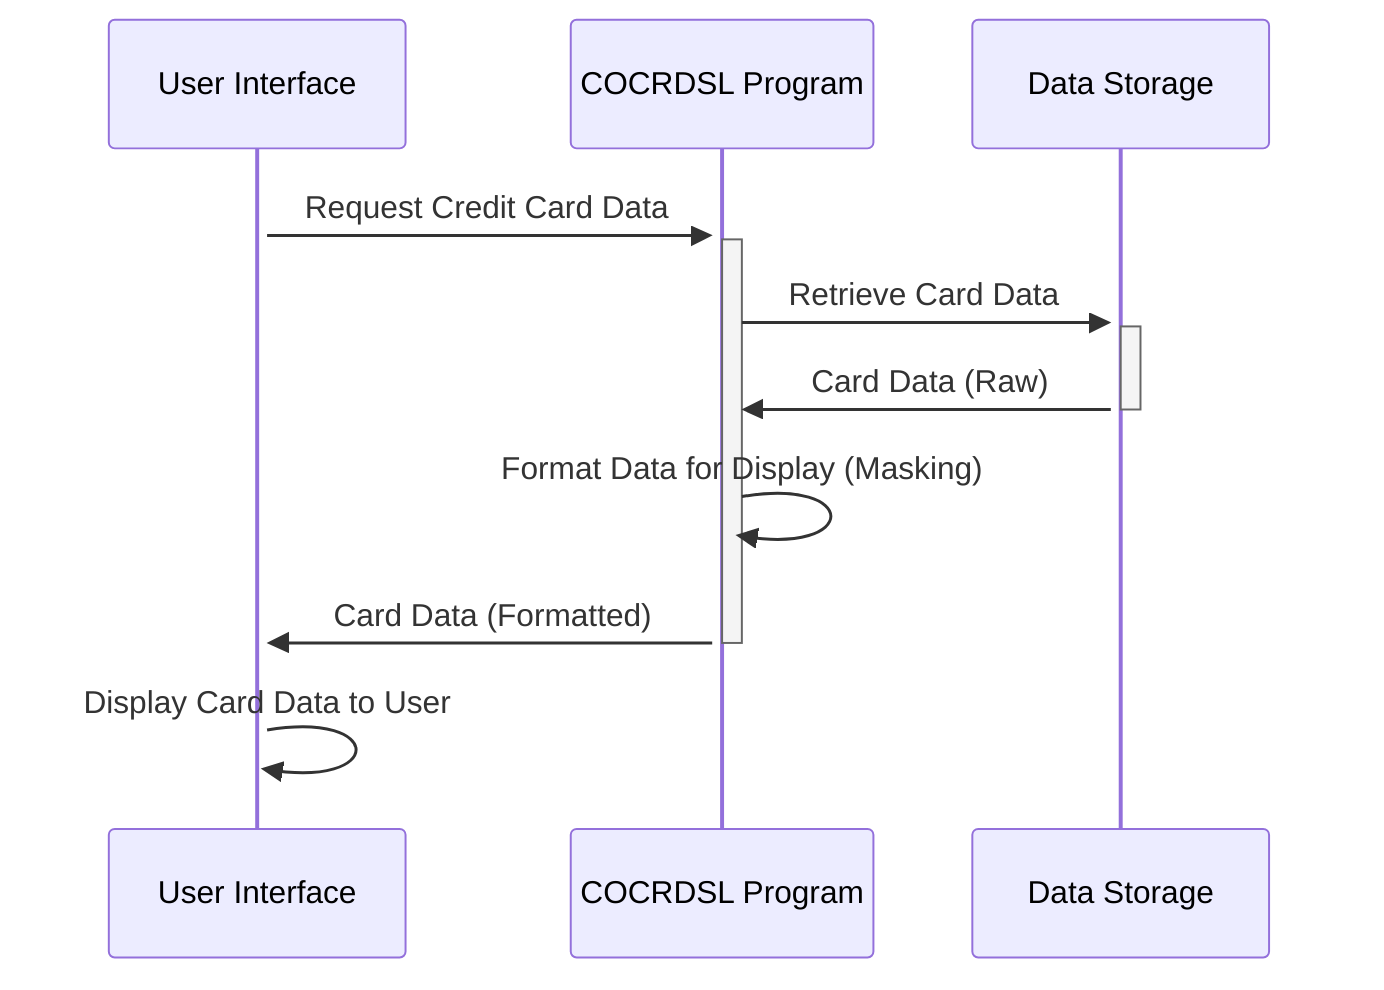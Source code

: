 sequenceDiagram
    participant User Interface
    participant COCRDSL Program
    participant Data Storage

    activate User Interface
    User Interface->>+COCRDSL Program: Request Credit Card Data
    activate COCRDSL Program
    COCRDSL Program->>+Data Storage: Retrieve Card Data
    activate Data Storage
    Data Storage->>COCRDSL Program: Card Data (Raw)
    deactivate Data Storage
    COCRDSL Program->>COCRDSL Program: Format Data for Display (Masking)
    COCRDSL Program->>User Interface: Card Data (Formatted)
    deactivate COCRDSL Program
    User Interface->>User Interface: Display Card Data to User